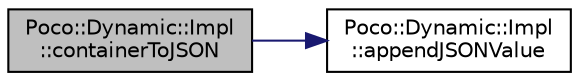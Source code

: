 digraph "Poco::Dynamic::Impl::containerToJSON"
{
 // LATEX_PDF_SIZE
  edge [fontname="Helvetica",fontsize="10",labelfontname="Helvetica",labelfontsize="10"];
  node [fontname="Helvetica",fontsize="10",shape=record];
  rankdir="LR";
  Node1 [label="Poco::Dynamic::Impl\l::containerToJSON",height=0.2,width=0.4,color="black", fillcolor="grey75", style="filled", fontcolor="black",tooltip=" "];
  Node1 -> Node2 [color="midnightblue",fontsize="10",style="solid",fontname="Helvetica"];
  Node2 [label="Poco::Dynamic::Impl\l::appendJSONValue",height=0.2,width=0.4,color="black", fillcolor="white", style="filled",URL="$namespacePoco_1_1Dynamic_1_1Impl.html#a2e68353c5081150efc8e65e31ea40265",tooltip=" "];
}
